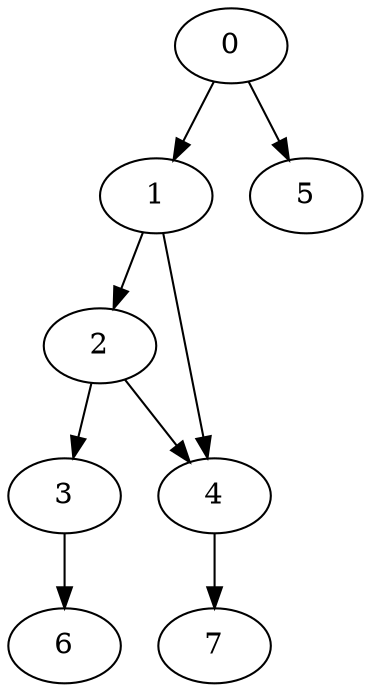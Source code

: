 digraph {
	0
	1
	2
	3
	4
	5
	6
	7
	3 -> 6
	4 -> 7
	0 -> 1
	1 -> 2
	2 -> 3
	1 -> 4
	2 -> 4
	0 -> 5
}
